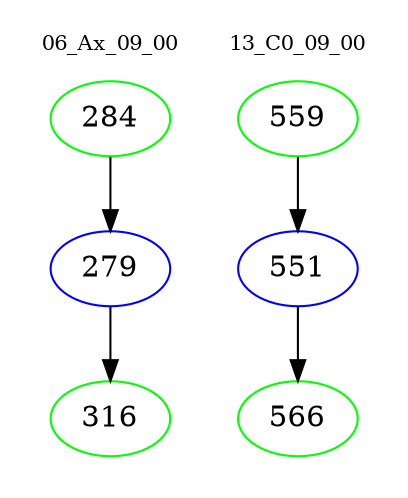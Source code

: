 digraph{
subgraph cluster_0 {
color = white
label = "06_Ax_09_00";
fontsize=10;
T0_284 [label="284", color="green"]
T0_284 -> T0_279 [color="black"]
T0_279 [label="279", color="blue"]
T0_279 -> T0_316 [color="black"]
T0_316 [label="316", color="green"]
}
subgraph cluster_1 {
color = white
label = "13_C0_09_00";
fontsize=10;
T1_559 [label="559", color="green"]
T1_559 -> T1_551 [color="black"]
T1_551 [label="551", color="blue"]
T1_551 -> T1_566 [color="black"]
T1_566 [label="566", color="green"]
}
}
